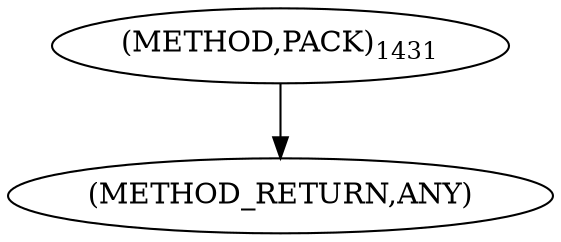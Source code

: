 digraph "PACK" {  
"100668" [label = <(METHOD,PACK)<SUB>1431</SUB>> ]
"100672" [label = <(METHOD_RETURN,ANY)> ]
  "100668" -> "100672" 
}
